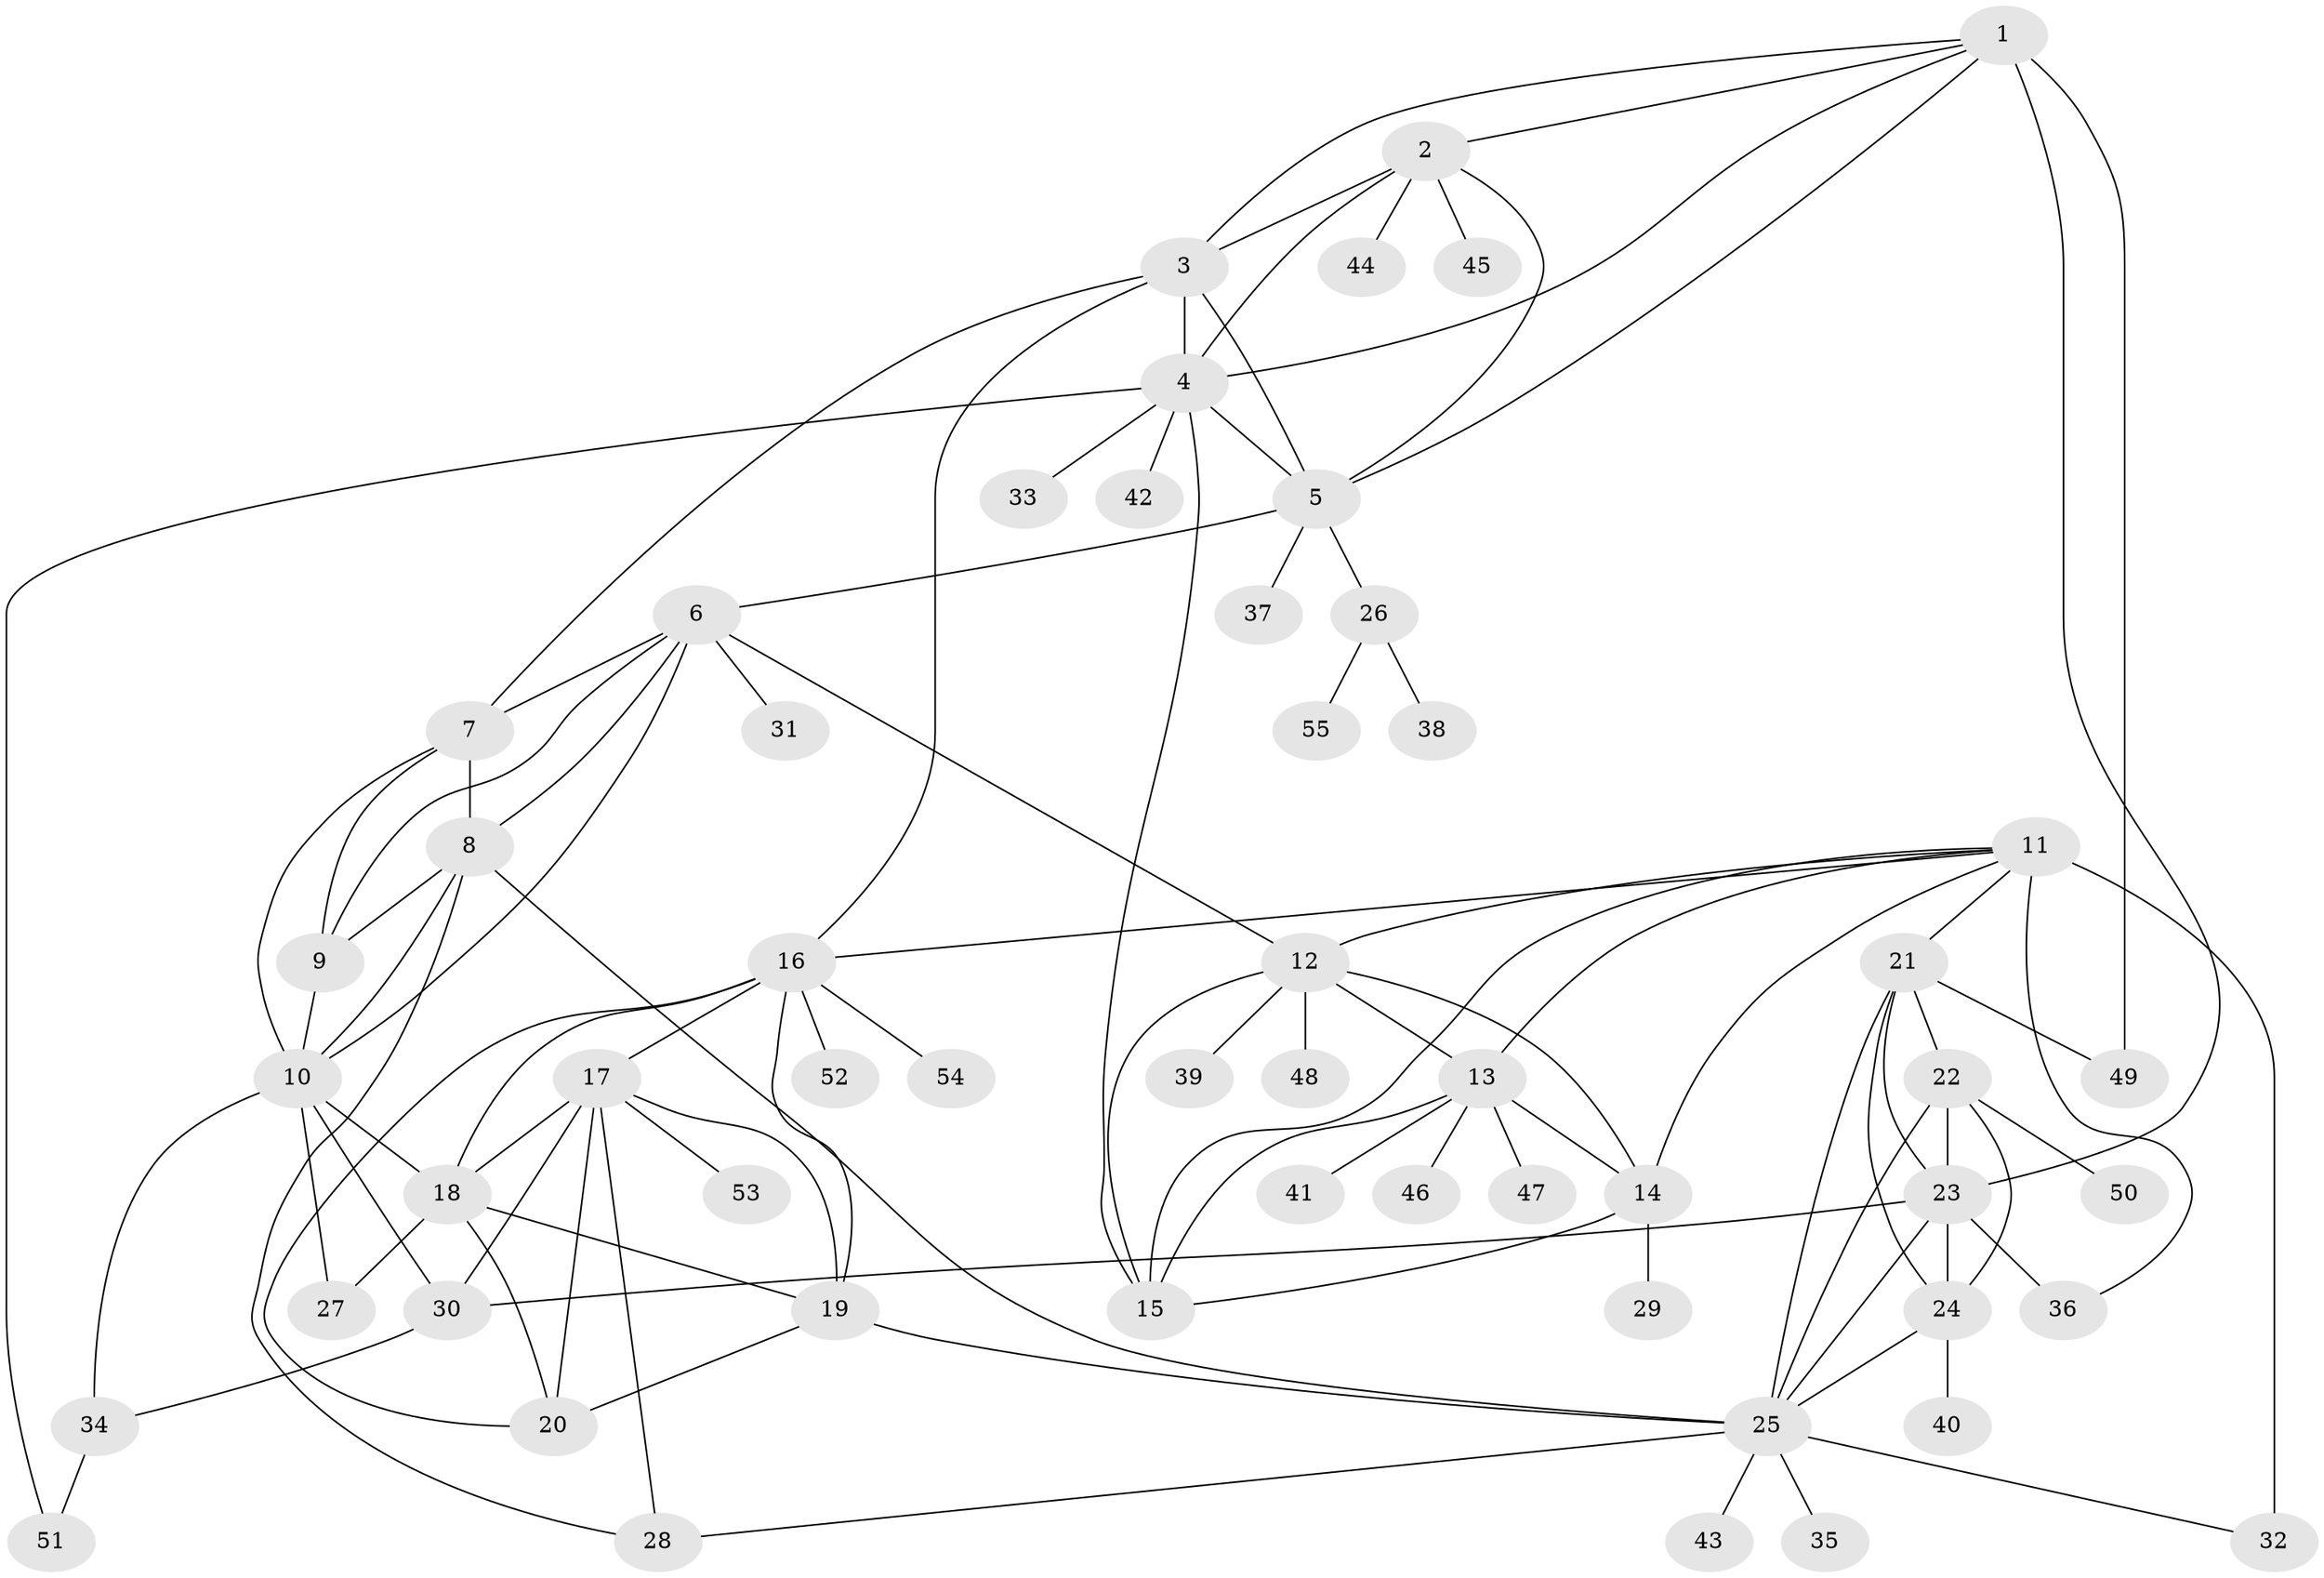// original degree distribution, {9: 0.045871559633027525, 7: 0.027522935779816515, 8: 0.06422018348623854, 4: 0.03669724770642202, 10: 0.009174311926605505, 5: 0.01834862385321101, 14: 0.009174311926605505, 6: 0.027522935779816515, 11: 0.01834862385321101, 1: 0.5871559633027523, 2: 0.1559633027522936}
// Generated by graph-tools (version 1.1) at 2025/52/03/04/25 22:52:44]
// undirected, 55 vertices, 101 edges
graph export_dot {
  node [color=gray90,style=filled];
  1;
  2;
  3;
  4;
  5;
  6;
  7;
  8;
  9;
  10;
  11;
  12;
  13;
  14;
  15;
  16;
  17;
  18;
  19;
  20;
  21;
  22;
  23;
  24;
  25;
  26;
  27;
  28;
  29;
  30;
  31;
  32;
  33;
  34;
  35;
  36;
  37;
  38;
  39;
  40;
  41;
  42;
  43;
  44;
  45;
  46;
  47;
  48;
  49;
  50;
  51;
  52;
  53;
  54;
  55;
  1 -- 2 [weight=1.0];
  1 -- 3 [weight=1.0];
  1 -- 4 [weight=1.0];
  1 -- 5 [weight=1.0];
  1 -- 23 [weight=1.0];
  1 -- 49 [weight=3.0];
  2 -- 3 [weight=1.0];
  2 -- 4 [weight=1.0];
  2 -- 5 [weight=1.0];
  2 -- 44 [weight=1.0];
  2 -- 45 [weight=1.0];
  3 -- 4 [weight=3.0];
  3 -- 5 [weight=1.0];
  3 -- 7 [weight=1.0];
  3 -- 16 [weight=1.0];
  4 -- 5 [weight=1.0];
  4 -- 15 [weight=1.0];
  4 -- 33 [weight=1.0];
  4 -- 42 [weight=1.0];
  4 -- 51 [weight=1.0];
  5 -- 6 [weight=1.0];
  5 -- 26 [weight=1.0];
  5 -- 37 [weight=1.0];
  6 -- 7 [weight=1.0];
  6 -- 8 [weight=1.0];
  6 -- 9 [weight=1.0];
  6 -- 10 [weight=1.0];
  6 -- 12 [weight=1.0];
  6 -- 31 [weight=1.0];
  7 -- 8 [weight=4.0];
  7 -- 9 [weight=1.0];
  7 -- 10 [weight=1.0];
  8 -- 9 [weight=1.0];
  8 -- 10 [weight=1.0];
  8 -- 25 [weight=1.0];
  8 -- 28 [weight=1.0];
  9 -- 10 [weight=1.0];
  10 -- 18 [weight=1.0];
  10 -- 27 [weight=1.0];
  10 -- 30 [weight=1.0];
  10 -- 34 [weight=1.0];
  11 -- 12 [weight=1.0];
  11 -- 13 [weight=1.0];
  11 -- 14 [weight=1.0];
  11 -- 15 [weight=1.0];
  11 -- 16 [weight=1.0];
  11 -- 21 [weight=1.0];
  11 -- 32 [weight=6.0];
  11 -- 36 [weight=1.0];
  12 -- 13 [weight=1.0];
  12 -- 14 [weight=1.0];
  12 -- 15 [weight=1.0];
  12 -- 39 [weight=1.0];
  12 -- 48 [weight=1.0];
  13 -- 14 [weight=1.0];
  13 -- 15 [weight=1.0];
  13 -- 41 [weight=1.0];
  13 -- 46 [weight=1.0];
  13 -- 47 [weight=1.0];
  14 -- 15 [weight=1.0];
  14 -- 29 [weight=3.0];
  16 -- 17 [weight=1.0];
  16 -- 18 [weight=1.0];
  16 -- 19 [weight=1.0];
  16 -- 20 [weight=1.0];
  16 -- 52 [weight=1.0];
  16 -- 54 [weight=1.0];
  17 -- 18 [weight=1.0];
  17 -- 19 [weight=1.0];
  17 -- 20 [weight=1.0];
  17 -- 28 [weight=4.0];
  17 -- 30 [weight=1.0];
  17 -- 53 [weight=1.0];
  18 -- 19 [weight=1.0];
  18 -- 20 [weight=1.0];
  18 -- 27 [weight=2.0];
  19 -- 20 [weight=1.0];
  19 -- 25 [weight=1.0];
  21 -- 22 [weight=1.0];
  21 -- 23 [weight=1.0];
  21 -- 24 [weight=1.0];
  21 -- 25 [weight=1.0];
  21 -- 49 [weight=1.0];
  22 -- 23 [weight=1.0];
  22 -- 24 [weight=1.0];
  22 -- 25 [weight=1.0];
  22 -- 50 [weight=2.0];
  23 -- 24 [weight=1.0];
  23 -- 25 [weight=1.0];
  23 -- 30 [weight=1.0];
  23 -- 36 [weight=2.0];
  24 -- 25 [weight=1.0];
  24 -- 40 [weight=1.0];
  25 -- 28 [weight=1.0];
  25 -- 32 [weight=1.0];
  25 -- 35 [weight=1.0];
  25 -- 43 [weight=1.0];
  26 -- 38 [weight=1.0];
  26 -- 55 [weight=1.0];
  30 -- 34 [weight=1.0];
  34 -- 51 [weight=1.0];
}
